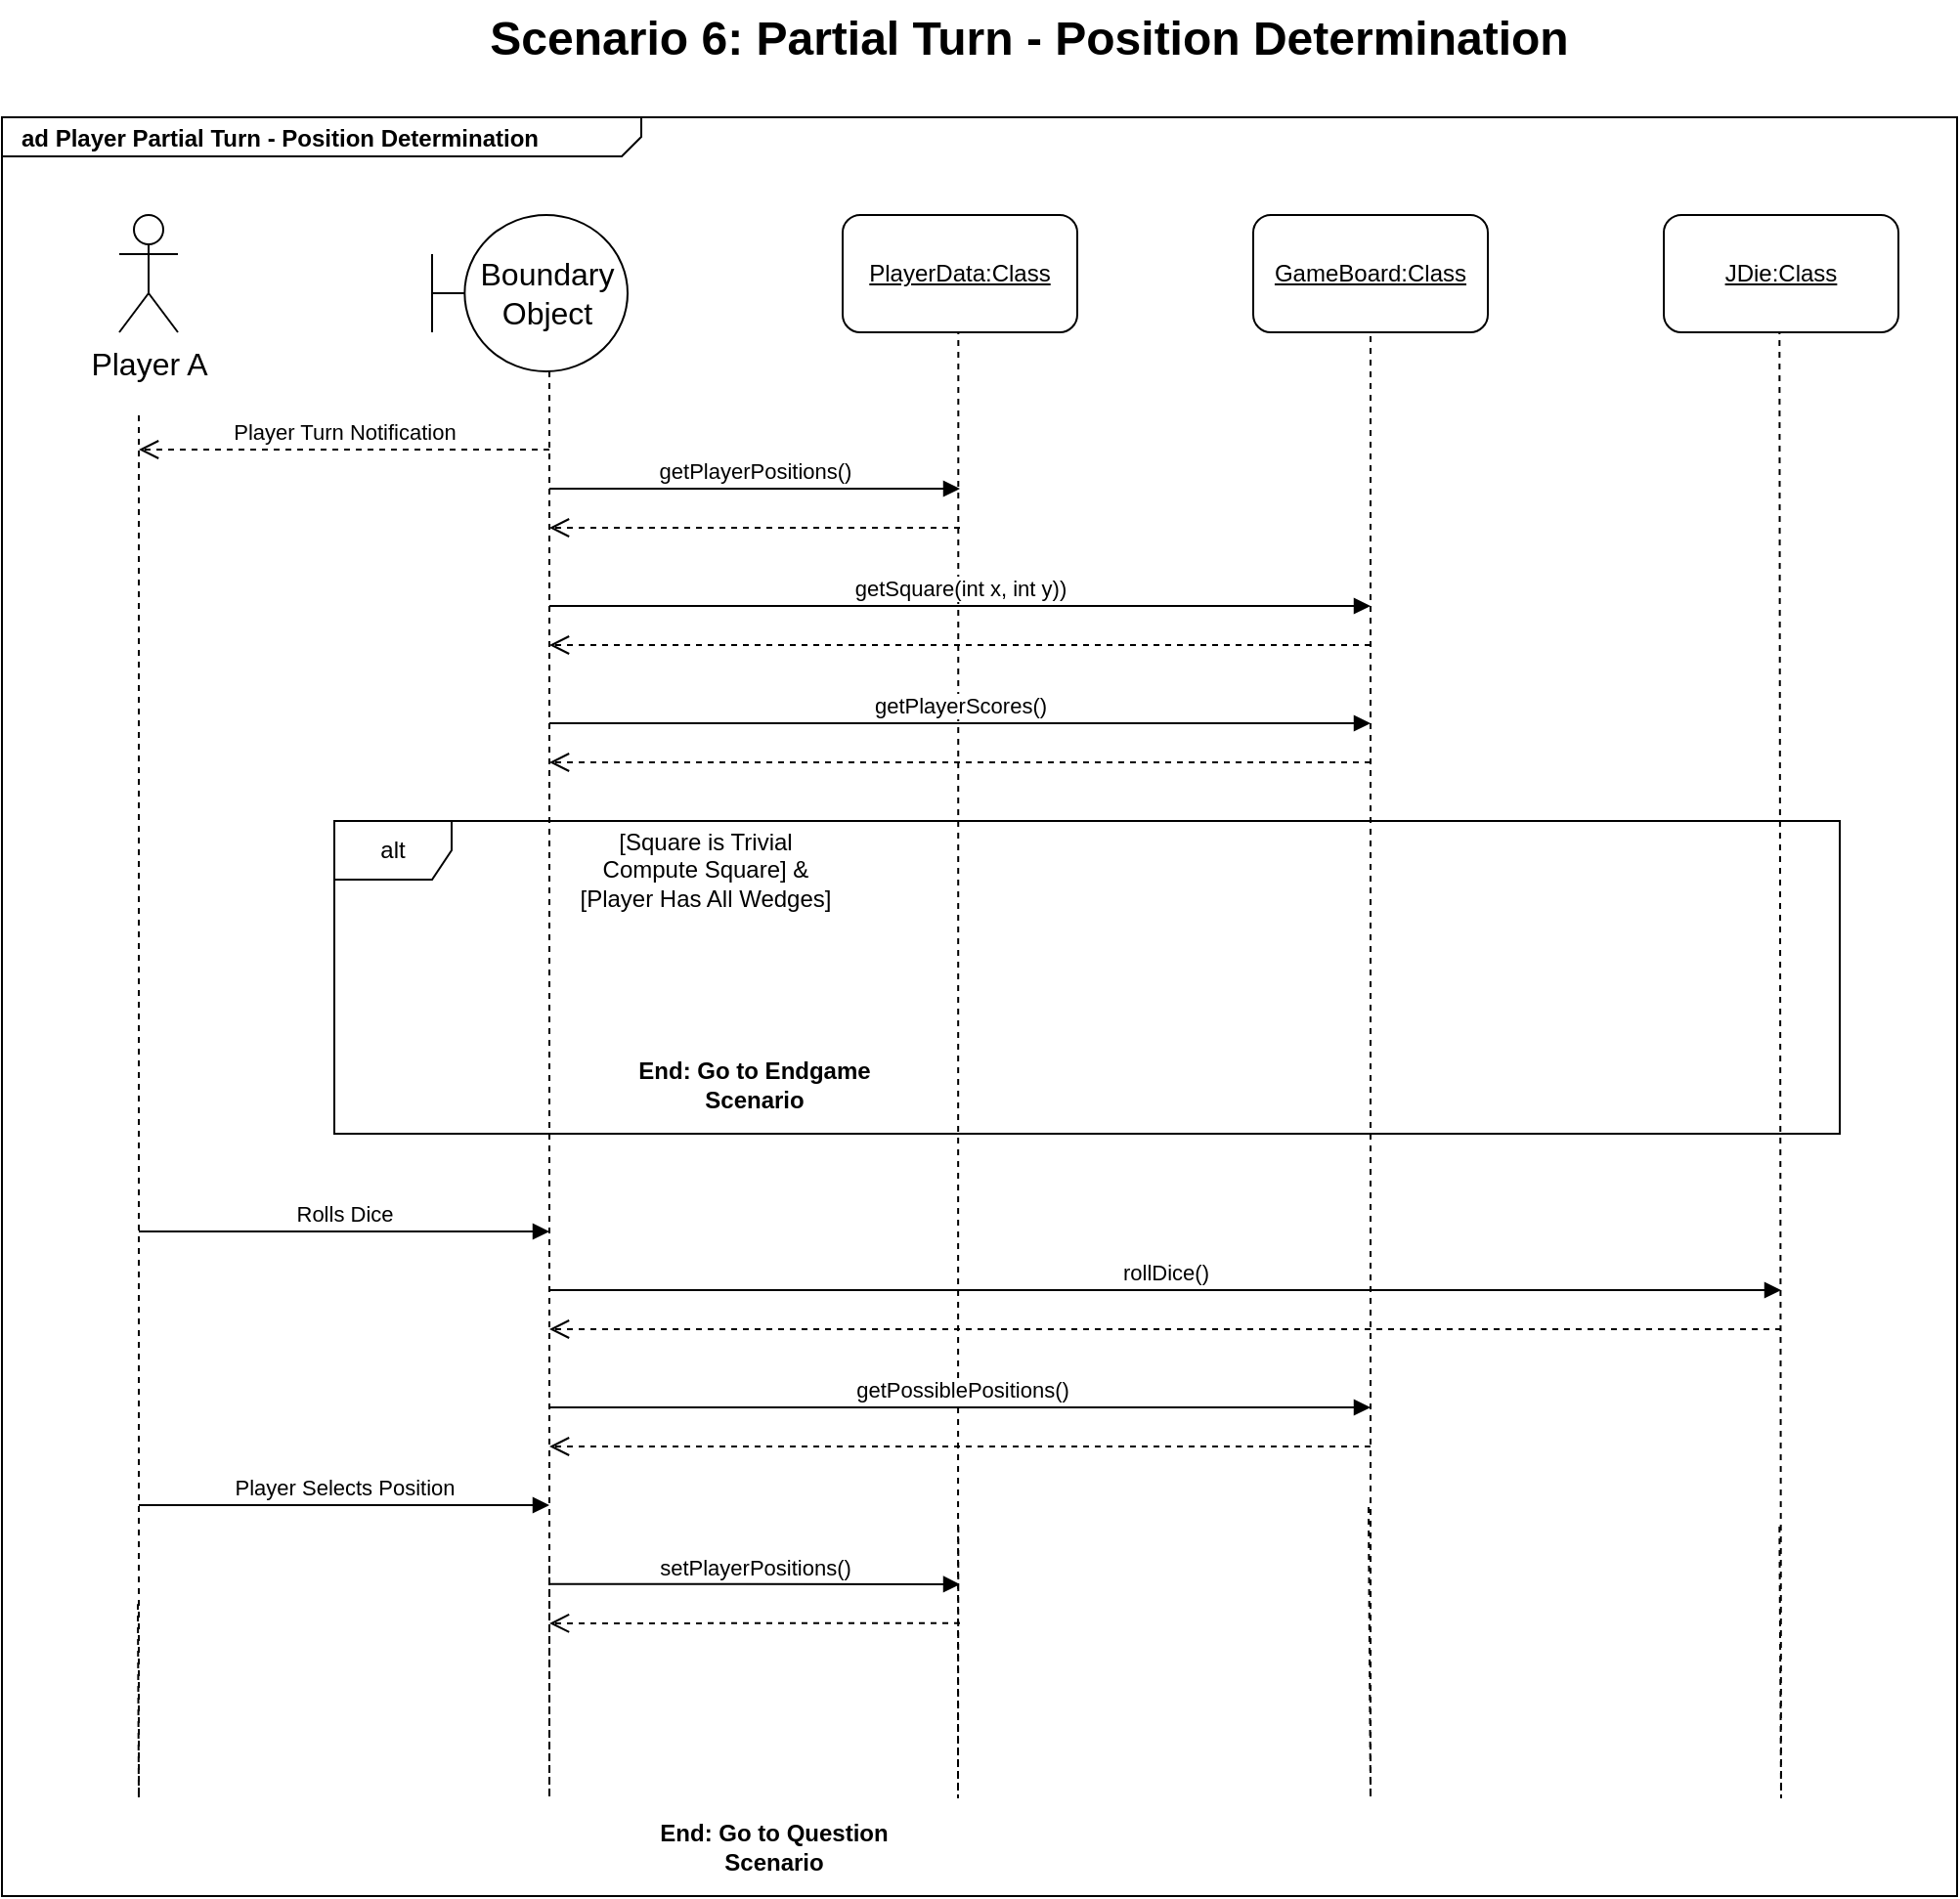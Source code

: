 <mxfile version="21.6.6" type="github">
  <diagram name="Page-1" id="929967ad-93f9-6ef4-fab6-5d389245f69c">
    <mxGraphModel dx="1029" dy="425" grid="1" gridSize="10" guides="1" tooltips="1" connect="1" arrows="1" fold="1" page="1" pageScale="1.5" pageWidth="1169" pageHeight="826" background="none" math="0" shadow="0">
      <root>
        <mxCell id="0" style=";html=1;" />
        <mxCell id="1" style=";html=1;" parent="0" />
        <mxCell id="1672d66443f91eb5-1" value="&lt;p style=&quot;margin: 0px ; margin-top: 4px ; margin-left: 10px ; text-align: left&quot;&gt;&lt;b&gt;ad Player Partial Turn - Position Determination&lt;/b&gt;&lt;/p&gt;" style="html=1;strokeWidth=1;shape=mxgraph.sysml.package;html=1;overflow=fill;whiteSpace=wrap;fillColor=none;gradientColor=none;fontSize=12;align=center;labelX=327.64;" parent="1" vertex="1">
          <mxGeometry x="200" y="180" width="1000" height="910" as="geometry" />
        </mxCell>
        <mxCell id="BygNE2UErq7dpZcZYX3N-1" value="Boundary Object" style="shape=umlBoundary;whiteSpace=wrap;html=1;fontSize=16;" parent="1" vertex="1">
          <mxGeometry x="420" y="230" width="100" height="80" as="geometry" />
        </mxCell>
        <mxCell id="BygNE2UErq7dpZcZYX3N-2" value="Player A" style="shape=umlActor;html=1;verticalLabelPosition=bottom;verticalAlign=top;align=center;fontSize=16;" parent="1" vertex="1">
          <mxGeometry x="260" y="230" width="30" height="60" as="geometry" />
        </mxCell>
        <mxCell id="L_0Sts4csoF8o7Koaro3-2" value="&lt;u&gt;PlayerData:Class&lt;/u&gt;" style="rounded=1;whiteSpace=wrap;html=1;" vertex="1" parent="1">
          <mxGeometry x="630" y="230" width="120" height="60" as="geometry" />
        </mxCell>
        <mxCell id="L_0Sts4csoF8o7Koaro3-6" value="&lt;u&gt;JDie:Class&lt;/u&gt;" style="rounded=1;whiteSpace=wrap;html=1;" vertex="1" parent="1">
          <mxGeometry x="1050" y="230" width="120" height="60" as="geometry" />
        </mxCell>
        <mxCell id="L_0Sts4csoF8o7Koaro3-7" value="&lt;u&gt;GameBoard:Class&lt;/u&gt;" style="rounded=1;whiteSpace=wrap;html=1;" vertex="1" parent="1">
          <mxGeometry x="840" y="230" width="120" height="60" as="geometry" />
        </mxCell>
        <mxCell id="L_0Sts4csoF8o7Koaro3-8" value="Scenario 6: Partial Turn - Position Determination" style="text;strokeColor=none;fillColor=none;html=1;fontSize=24;fontStyle=1;verticalAlign=middle;align=center;" vertex="1" parent="1">
          <mxGeometry x="440" y="120" width="570" height="40" as="geometry" />
        </mxCell>
        <mxCell id="L_0Sts4csoF8o7Koaro3-10" value="" style="endArrow=none;dashed=1;html=1;rounded=0;movable=1;resizable=1;rotatable=1;deletable=1;editable=1;locked=0;connectable=1;exitX=0.05;exitY=0.544;exitDx=0;exitDy=0;exitPerimeter=0;" edge="1" parent="1">
          <mxGeometry width="50" height="50" relative="1" as="geometry">
            <mxPoint x="269.5" y="940.56" as="sourcePoint" />
            <mxPoint x="270" y="330" as="targetPoint" />
            <Array as="points">
              <mxPoint x="270" y="1040" />
            </Array>
          </mxGeometry>
        </mxCell>
        <mxCell id="L_0Sts4csoF8o7Koaro3-11" value="" style="endArrow=none;dashed=1;html=1;rounded=0;movable=1;resizable=1;rotatable=1;deletable=1;editable=1;locked=0;connectable=1;exitX=0.05;exitY=0.544;exitDx=0;exitDy=0;exitPerimeter=0;" edge="1" parent="1">
          <mxGeometry width="50" height="50" relative="1" as="geometry">
            <mxPoint x="480" y="921" as="sourcePoint" />
            <mxPoint x="480" y="310" as="targetPoint" />
            <Array as="points">
              <mxPoint x="480" y="1040" />
            </Array>
          </mxGeometry>
        </mxCell>
        <mxCell id="L_0Sts4csoF8o7Koaro3-13" value="" style="endArrow=none;dashed=1;html=1;rounded=0;movable=1;resizable=1;rotatable=1;deletable=1;editable=1;locked=0;connectable=1;exitX=0.05;exitY=0.544;exitDx=0;exitDy=0;exitPerimeter=0;" edge="1" parent="1">
          <mxGeometry width="50" height="50" relative="1" as="geometry">
            <mxPoint x="1109.17" y="901" as="sourcePoint" />
            <mxPoint x="1109.17" y="290" as="targetPoint" />
            <Array as="points">
              <mxPoint x="1110" y="1040" />
            </Array>
          </mxGeometry>
        </mxCell>
        <mxCell id="L_0Sts4csoF8o7Koaro3-15" value="" style="endArrow=none;dashed=1;html=1;rounded=0;movable=1;resizable=1;rotatable=1;deletable=1;editable=1;locked=0;connectable=1;exitX=0.05;exitY=0.544;exitDx=0;exitDy=0;exitPerimeter=0;" edge="1" parent="1">
          <mxGeometry width="50" height="50" relative="1" as="geometry">
            <mxPoint x="689.17" y="901" as="sourcePoint" />
            <mxPoint x="689.17" y="290" as="targetPoint" />
            <Array as="points">
              <mxPoint x="689" y="1040" />
            </Array>
          </mxGeometry>
        </mxCell>
        <mxCell id="L_0Sts4csoF8o7Koaro3-16" value="Player Turn Notification" style="html=1;verticalAlign=bottom;endArrow=open;dashed=1;endSize=8;edgeStyle=elbowEdgeStyle;elbow=vertical;curved=0;rounded=0;" edge="1" parent="1">
          <mxGeometry relative="1" as="geometry">
            <mxPoint x="480" y="350" as="sourcePoint" />
            <mxPoint x="270" y="350" as="targetPoint" />
          </mxGeometry>
        </mxCell>
        <mxCell id="L_0Sts4csoF8o7Koaro3-17" value="getPlayerPositions()" style="html=1;verticalAlign=bottom;endArrow=block;edgeStyle=elbowEdgeStyle;elbow=vertical;curved=0;rounded=0;" edge="1" parent="1">
          <mxGeometry width="80" relative="1" as="geometry">
            <mxPoint x="480" y="370" as="sourcePoint" />
            <mxPoint x="690" y="370" as="targetPoint" />
            <mxPoint as="offset" />
          </mxGeometry>
        </mxCell>
        <mxCell id="L_0Sts4csoF8o7Koaro3-19" value="" style="html=1;verticalAlign=bottom;endArrow=open;dashed=1;endSize=8;edgeStyle=elbowEdgeStyle;elbow=vertical;curved=0;rounded=0;" edge="1" parent="1">
          <mxGeometry relative="1" as="geometry">
            <mxPoint x="690" y="390" as="sourcePoint" />
            <mxPoint x="480" y="390" as="targetPoint" />
            <Array as="points" />
          </mxGeometry>
        </mxCell>
        <mxCell id="L_0Sts4csoF8o7Koaro3-20" value="getPlayerScores()" style="html=1;verticalAlign=bottom;endArrow=block;edgeStyle=elbowEdgeStyle;elbow=vertical;curved=0;rounded=0;" edge="1" parent="1">
          <mxGeometry width="80" relative="1" as="geometry">
            <mxPoint x="480" y="490" as="sourcePoint" />
            <mxPoint x="900" y="490" as="targetPoint" />
          </mxGeometry>
        </mxCell>
        <mxCell id="L_0Sts4csoF8o7Koaro3-21" value="" style="html=1;verticalAlign=bottom;endArrow=open;dashed=1;endSize=8;edgeStyle=elbowEdgeStyle;elbow=vertical;curved=0;rounded=0;" edge="1" parent="1">
          <mxGeometry relative="1" as="geometry">
            <mxPoint x="900" y="510" as="sourcePoint" />
            <mxPoint x="480" y="510" as="targetPoint" />
            <Array as="points" />
          </mxGeometry>
        </mxCell>
        <mxCell id="L_0Sts4csoF8o7Koaro3-22" value="getSquare(int x, int y))" style="html=1;verticalAlign=bottom;endArrow=block;edgeStyle=elbowEdgeStyle;elbow=vertical;curved=0;rounded=0;" edge="1" parent="1">
          <mxGeometry width="80" relative="1" as="geometry">
            <mxPoint x="480" y="430" as="sourcePoint" />
            <mxPoint x="900" y="430" as="targetPoint" />
          </mxGeometry>
        </mxCell>
        <mxCell id="L_0Sts4csoF8o7Koaro3-23" value="" style="html=1;verticalAlign=bottom;endArrow=open;dashed=1;endSize=8;edgeStyle=elbowEdgeStyle;elbow=vertical;curved=0;rounded=0;" edge="1" parent="1">
          <mxGeometry relative="1" as="geometry">
            <mxPoint x="900" y="450" as="sourcePoint" />
            <mxPoint x="480" y="450" as="targetPoint" />
            <Array as="points" />
          </mxGeometry>
        </mxCell>
        <mxCell id="L_0Sts4csoF8o7Koaro3-4" value="alt" style="shape=umlFrame;whiteSpace=wrap;html=1;pointerEvents=0;" vertex="1" parent="1">
          <mxGeometry x="370" y="540" width="770" height="160" as="geometry" />
        </mxCell>
        <mxCell id="L_0Sts4csoF8o7Koaro3-25" value="[Square is Trivial Compute Square] &amp;amp; [Player Has All Wedges]" style="text;html=1;strokeColor=none;fillColor=none;align=center;verticalAlign=middle;whiteSpace=wrap;rounded=0;" vertex="1" parent="1">
          <mxGeometry x="490" y="550" width="140" height="30" as="geometry" />
        </mxCell>
        <mxCell id="L_0Sts4csoF8o7Koaro3-26" value="" style="endArrow=none;dashed=1;html=1;rounded=0;movable=1;resizable=1;rotatable=1;deletable=1;editable=1;locked=0;connectable=1;exitX=0.05;exitY=0.544;exitDx=0;exitDy=0;exitPerimeter=0;entryX=0.5;entryY=1;entryDx=0;entryDy=0;" edge="1" parent="1" target="L_0Sts4csoF8o7Koaro3-7">
          <mxGeometry width="50" height="50" relative="1" as="geometry">
            <mxPoint x="899.0" y="891" as="sourcePoint" />
            <mxPoint x="899" y="300" as="targetPoint" />
            <Array as="points">
              <mxPoint x="900" y="1040" />
            </Array>
          </mxGeometry>
        </mxCell>
        <mxCell id="L_0Sts4csoF8o7Koaro3-29" value="&lt;b&gt;End: Go to Endgame Scenario&lt;/b&gt;" style="text;html=1;strokeColor=none;fillColor=none;align=center;verticalAlign=middle;whiteSpace=wrap;rounded=0;" vertex="1" parent="1">
          <mxGeometry x="500" y="660" width="170" height="30" as="geometry" />
        </mxCell>
        <mxCell id="L_0Sts4csoF8o7Koaro3-31" value="Rolls Dice" style="html=1;verticalAlign=bottom;endArrow=block;edgeStyle=elbowEdgeStyle;elbow=horizontal;curved=0;rounded=0;" edge="1" parent="1">
          <mxGeometry width="80" relative="1" as="geometry">
            <mxPoint x="270" y="750" as="sourcePoint" />
            <mxPoint x="480" y="750" as="targetPoint" />
          </mxGeometry>
        </mxCell>
        <mxCell id="L_0Sts4csoF8o7Koaro3-32" value="rollDice()" style="html=1;verticalAlign=bottom;endArrow=block;edgeStyle=elbowEdgeStyle;elbow=vertical;curved=0;rounded=0;" edge="1" parent="1">
          <mxGeometry width="80" relative="1" as="geometry">
            <mxPoint x="480" y="780" as="sourcePoint" />
            <mxPoint x="1110" y="780" as="targetPoint" />
          </mxGeometry>
        </mxCell>
        <mxCell id="L_0Sts4csoF8o7Koaro3-33" value="" style="html=1;verticalAlign=bottom;endArrow=open;dashed=1;endSize=8;edgeStyle=elbowEdgeStyle;elbow=vertical;curved=0;rounded=0;" edge="1" parent="1">
          <mxGeometry relative="1" as="geometry">
            <mxPoint x="1110" y="800" as="sourcePoint" />
            <mxPoint x="480" y="800" as="targetPoint" />
            <Array as="points" />
          </mxGeometry>
        </mxCell>
        <mxCell id="L_0Sts4csoF8o7Koaro3-34" value="getPossiblePositions()" style="html=1;verticalAlign=bottom;endArrow=block;edgeStyle=elbowEdgeStyle;elbow=vertical;curved=0;rounded=0;" edge="1" parent="1">
          <mxGeometry x="0.002" width="80" relative="1" as="geometry">
            <mxPoint x="480" y="840" as="sourcePoint" />
            <mxPoint x="900" y="840" as="targetPoint" />
            <mxPoint as="offset" />
          </mxGeometry>
        </mxCell>
        <mxCell id="L_0Sts4csoF8o7Koaro3-35" value="" style="html=1;verticalAlign=bottom;endArrow=open;dashed=1;endSize=8;edgeStyle=elbowEdgeStyle;elbow=vertical;curved=0;rounded=0;" edge="1" parent="1">
          <mxGeometry relative="1" as="geometry">
            <mxPoint x="900" y="860" as="sourcePoint" />
            <mxPoint x="480" y="860" as="targetPoint" />
            <Array as="points" />
          </mxGeometry>
        </mxCell>
        <mxCell id="L_0Sts4csoF8o7Koaro3-36" value="Player Selects Position" style="html=1;verticalAlign=bottom;endArrow=block;edgeStyle=elbowEdgeStyle;elbow=horizontal;curved=0;rounded=0;" edge="1" parent="1">
          <mxGeometry width="80" relative="1" as="geometry">
            <mxPoint x="270" y="890" as="sourcePoint" />
            <mxPoint x="480" y="890" as="targetPoint" />
          </mxGeometry>
        </mxCell>
        <mxCell id="L_0Sts4csoF8o7Koaro3-37" value="setPlayerPositions()" style="html=1;verticalAlign=bottom;endArrow=block;edgeStyle=elbowEdgeStyle;elbow=vertical;curved=0;rounded=0;" edge="1" parent="1">
          <mxGeometry width="80" relative="1" as="geometry">
            <mxPoint x="480" y="930.33" as="sourcePoint" />
            <mxPoint x="690" y="930.33" as="targetPoint" />
            <mxPoint as="offset" />
          </mxGeometry>
        </mxCell>
        <mxCell id="L_0Sts4csoF8o7Koaro3-38" value="" style="html=1;verticalAlign=bottom;endArrow=open;dashed=1;endSize=8;edgeStyle=elbowEdgeStyle;elbow=vertical;curved=0;rounded=0;" edge="1" parent="1">
          <mxGeometry relative="1" as="geometry">
            <mxPoint x="690" y="950.33" as="sourcePoint" />
            <mxPoint x="480" y="950.33" as="targetPoint" />
            <Array as="points" />
          </mxGeometry>
        </mxCell>
        <mxCell id="L_0Sts4csoF8o7Koaro3-39" value="&lt;b&gt;End: Go to Question Scenario&lt;/b&gt;" style="text;html=1;strokeColor=none;fillColor=none;align=center;verticalAlign=middle;whiteSpace=wrap;rounded=0;" vertex="1" parent="1">
          <mxGeometry x="510" y="1050" width="170" height="30" as="geometry" />
        </mxCell>
      </root>
    </mxGraphModel>
  </diagram>
</mxfile>
